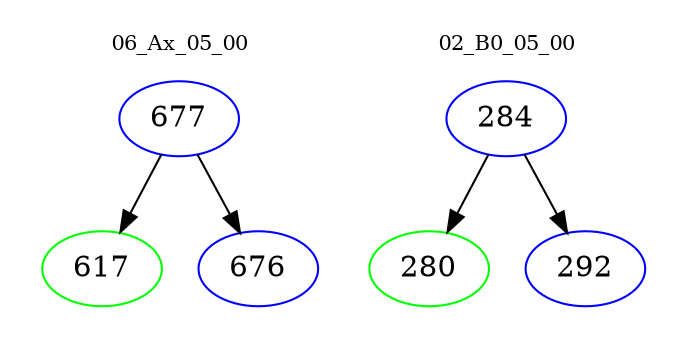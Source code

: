 digraph{
subgraph cluster_0 {
color = white
label = "06_Ax_05_00";
fontsize=10;
T0_677 [label="677", color="blue"]
T0_677 -> T0_617 [color="black"]
T0_617 [label="617", color="green"]
T0_677 -> T0_676 [color="black"]
T0_676 [label="676", color="blue"]
}
subgraph cluster_1 {
color = white
label = "02_B0_05_00";
fontsize=10;
T1_284 [label="284", color="blue"]
T1_284 -> T1_280 [color="black"]
T1_280 [label="280", color="green"]
T1_284 -> T1_292 [color="black"]
T1_292 [label="292", color="blue"]
}
}
